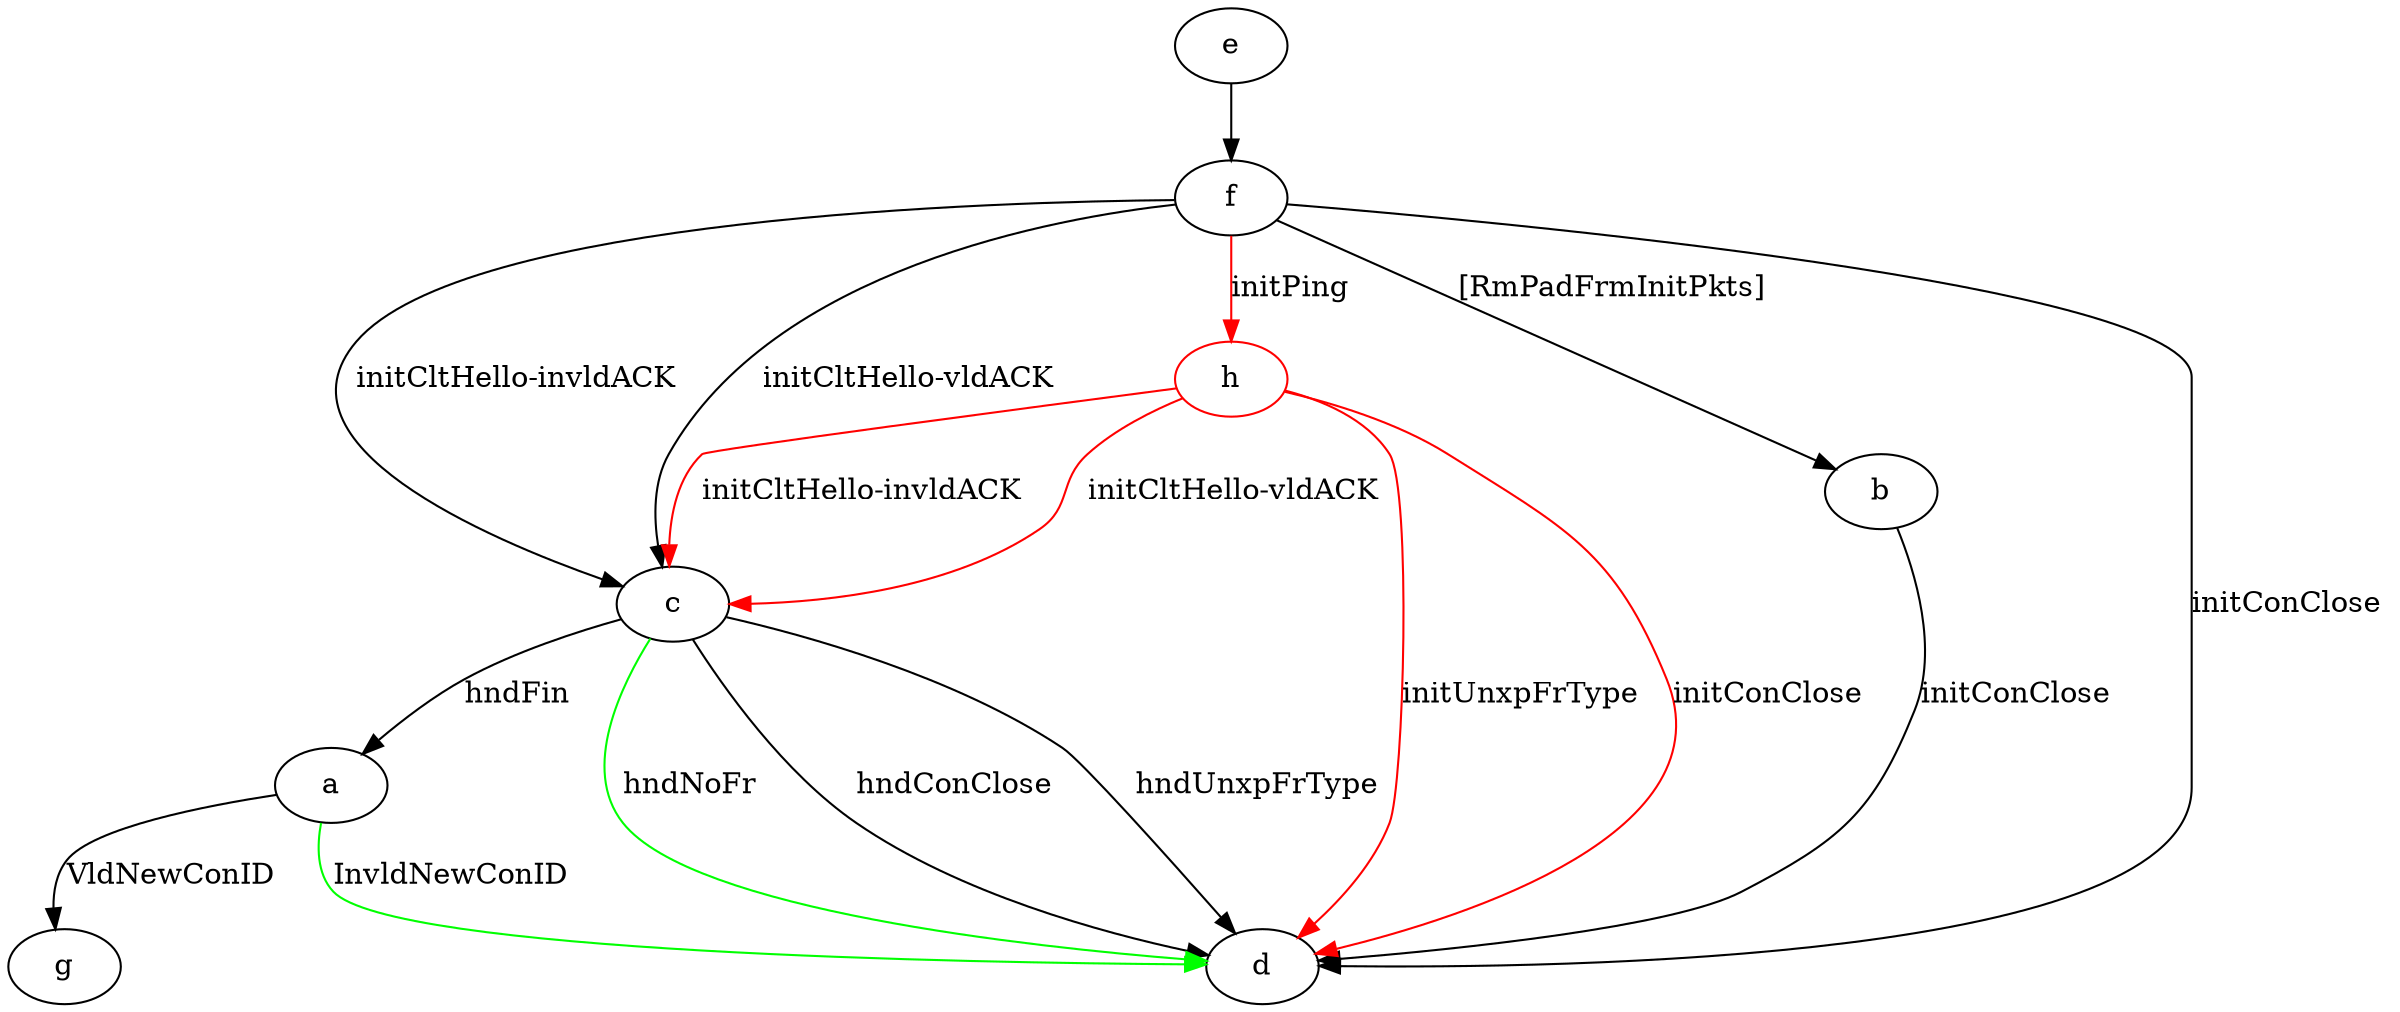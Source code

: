 digraph "" {
	a -> d	[key=0,
		color=green,
		label="InvldNewConID "];
	a -> g	[key=0,
		label="VldNewConID "];
	b -> d	[key=0,
		label="initConClose "];
	c -> a	[key=0,
		label="hndFin "];
	c -> d	[key=0,
		label="hndConClose "];
	c -> d	[key=1,
		label="hndUnxpFrType "];
	c -> d	[key=2,
		color=green,
		label="hndNoFr "];
	e -> f	[key=0];
	f -> b	[key=0,
		label="[RmPadFrmInitPkts] "];
	f -> c	[key=0,
		label="initCltHello-vldACK "];
	f -> c	[key=1,
		label="initCltHello-invldACK "];
	f -> d	[key=0,
		label="initConClose "];
	h	[color=red];
	f -> h	[key=0,
		color=red,
		label="initPing "];
	h -> c	[key=0,
		color=red,
		label="initCltHello-vldACK "];
	h -> c	[key=1,
		color=red,
		label="initCltHello-invldACK "];
	h -> d	[key=0,
		color=red,
		label="initConClose "];
	h -> d	[key=1,
		color=red,
		label="initUnxpFrType "];
}
